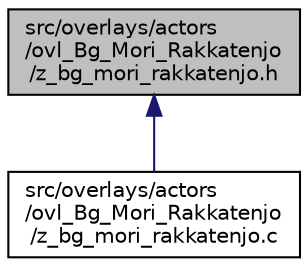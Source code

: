 digraph "src/overlays/actors/ovl_Bg_Mori_Rakkatenjo/z_bg_mori_rakkatenjo.h"
{
 // LATEX_PDF_SIZE
  edge [fontname="Helvetica",fontsize="10",labelfontname="Helvetica",labelfontsize="10"];
  node [fontname="Helvetica",fontsize="10",shape=record];
  Node1 [label="src/overlays/actors\l/ovl_Bg_Mori_Rakkatenjo\l/z_bg_mori_rakkatenjo.h",height=0.2,width=0.4,color="black", fillcolor="grey75", style="filled", fontcolor="black",tooltip=" "];
  Node1 -> Node2 [dir="back",color="midnightblue",fontsize="10",style="solid",fontname="Helvetica"];
  Node2 [label="src/overlays/actors\l/ovl_Bg_Mori_Rakkatenjo\l/z_bg_mori_rakkatenjo.c",height=0.2,width=0.4,color="black", fillcolor="white", style="filled",URL="$dd/d06/z__bg__mori__rakkatenjo_8c.html",tooltip=" "];
}
